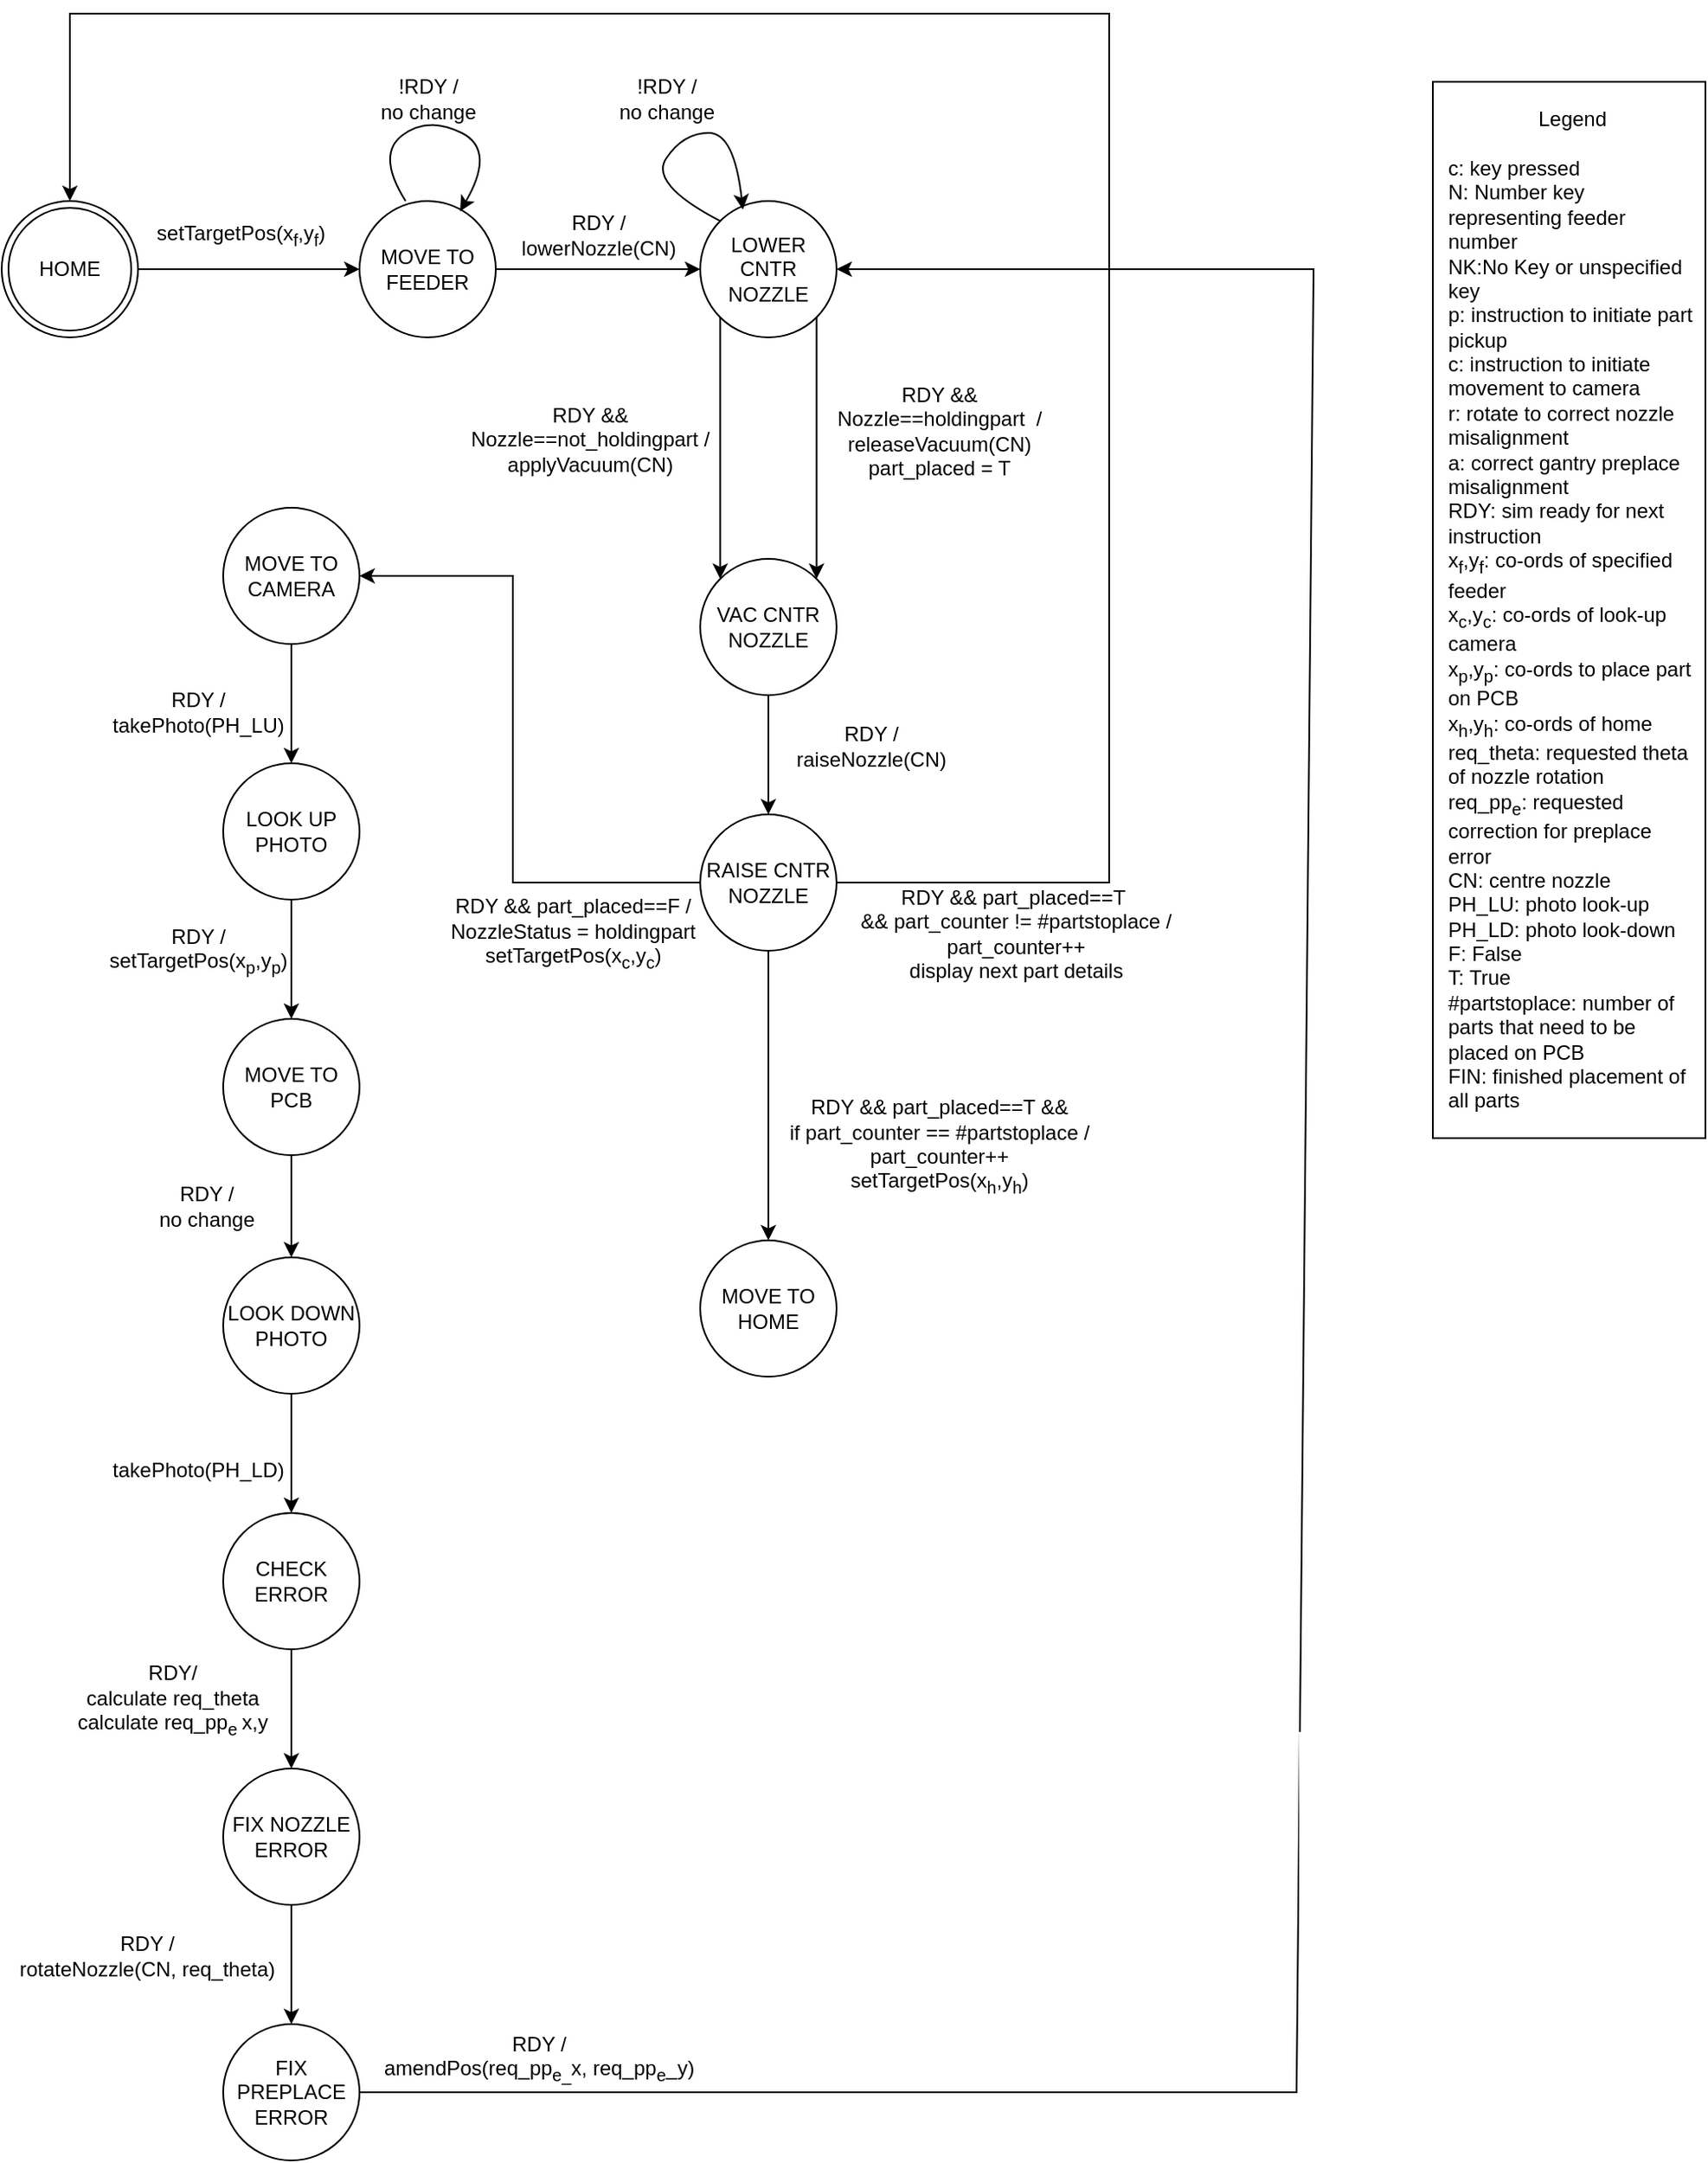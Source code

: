 <mxfile version="24.4.8" type="device">
  <diagram name="Page-1" id="pnvu6CDaHpk_YT67eaI9">
    <mxGraphModel dx="919" dy="1845" grid="1" gridSize="10" guides="1" tooltips="1" connect="1" arrows="1" fold="1" page="1" pageScale="1" pageWidth="850" pageHeight="1100" math="0" shadow="0">
      <root>
        <mxCell id="0" />
        <mxCell id="1" parent="0" />
        <mxCell id="8W5O0KjvZfrwKbCvHRpx-1" value="HOME" style="ellipse;shape=doubleEllipse;whiteSpace=wrap;html=1;aspect=fixed;fillColor=none;" parent="1" vertex="1">
          <mxGeometry x="30" y="80" width="80" height="80" as="geometry" />
        </mxCell>
        <mxCell id="8W5O0KjvZfrwKbCvHRpx-4" value="&lt;div&gt;setTargetPos(x&lt;sub&gt;f&lt;/sub&gt;,y&lt;sub&gt;f&lt;/sub&gt;)&lt;br&gt;&lt;/div&gt;" style="text;html=1;align=center;verticalAlign=middle;resizable=0;points=[];autosize=1;strokeColor=none;fillColor=none;" parent="1" vertex="1">
          <mxGeometry x="110" y="85" width="120" height="30" as="geometry" />
        </mxCell>
        <mxCell id="8W5O0KjvZfrwKbCvHRpx-5" value="MOVE TO FEEDER" style="ellipse;whiteSpace=wrap;html=1;aspect=fixed;fillColor=none;" parent="1" vertex="1">
          <mxGeometry x="240" y="80" width="80" height="80" as="geometry" />
        </mxCell>
        <mxCell id="8W5O0KjvZfrwKbCvHRpx-7" value="" style="endArrow=classic;html=1;rounded=0;exitX=1;exitY=0.5;exitDx=0;exitDy=0;entryX=0;entryY=0.5;entryDx=0;entryDy=0;" parent="1" source="8W5O0KjvZfrwKbCvHRpx-1" target="8W5O0KjvZfrwKbCvHRpx-5" edge="1">
          <mxGeometry width="50" height="50" relative="1" as="geometry">
            <mxPoint x="390" y="290" as="sourcePoint" />
            <mxPoint x="440" y="240" as="targetPoint" />
          </mxGeometry>
        </mxCell>
        <mxCell id="8W5O0KjvZfrwKbCvHRpx-13" value="" style="curved=1;endArrow=classic;html=1;rounded=0;entryX=0.738;entryY=0.075;entryDx=0;entryDy=0;entryPerimeter=0;exitX=0.338;exitY=0;exitDx=0;exitDy=0;exitPerimeter=0;" parent="1" source="8W5O0KjvZfrwKbCvHRpx-5" target="8W5O0KjvZfrwKbCvHRpx-5" edge="1">
          <mxGeometry width="50" height="50" relative="1" as="geometry">
            <mxPoint x="265" y="77" as="sourcePoint" />
            <mxPoint x="295" y="69" as="targetPoint" />
            <Array as="points">
              <mxPoint x="250" y="53" />
              <mxPoint x="280" y="30" />
              <mxPoint x="320" y="50" />
            </Array>
          </mxGeometry>
        </mxCell>
        <mxCell id="8W5O0KjvZfrwKbCvHRpx-14" value="&lt;div&gt;!RDY / &lt;br&gt;&lt;/div&gt;&lt;div&gt;no change&lt;/div&gt;" style="text;html=1;align=center;verticalAlign=middle;resizable=0;points=[];autosize=1;strokeColor=none;fillColor=none;" parent="1" vertex="1">
          <mxGeometry x="240" width="80" height="40" as="geometry" />
        </mxCell>
        <mxCell id="8W5O0KjvZfrwKbCvHRpx-15" value="LOWER CNTR NOZZLE" style="ellipse;whiteSpace=wrap;html=1;aspect=fixed;fillColor=none;" parent="1" vertex="1">
          <mxGeometry x="440" y="80" width="80" height="80" as="geometry" />
        </mxCell>
        <mxCell id="8W5O0KjvZfrwKbCvHRpx-16" value="" style="endArrow=classic;html=1;rounded=0;exitX=1;exitY=0.5;exitDx=0;exitDy=0;entryX=0;entryY=0.5;entryDx=0;entryDy=0;" parent="1" source="8W5O0KjvZfrwKbCvHRpx-5" target="8W5O0KjvZfrwKbCvHRpx-15" edge="1">
          <mxGeometry width="50" height="50" relative="1" as="geometry">
            <mxPoint x="390" y="290" as="sourcePoint" />
            <mxPoint x="440" y="240" as="targetPoint" />
          </mxGeometry>
        </mxCell>
        <mxCell id="8W5O0KjvZfrwKbCvHRpx-17" value="&lt;div&gt;RDY / &lt;br&gt;&lt;/div&gt;&lt;div&gt;lowerNozzle(CN)&lt;/div&gt;" style="text;html=1;align=center;verticalAlign=middle;resizable=0;points=[];autosize=1;strokeColor=none;fillColor=none;" parent="1" vertex="1">
          <mxGeometry x="320" y="80" width="120" height="40" as="geometry" />
        </mxCell>
        <mxCell id="8W5O0KjvZfrwKbCvHRpx-18" value="" style="curved=1;endArrow=classic;html=1;rounded=0;entryX=0.313;entryY=0.063;entryDx=0;entryDy=0;entryPerimeter=0;exitX=0;exitY=0;exitDx=0;exitDy=0;" parent="1" source="8W5O0KjvZfrwKbCvHRpx-15" target="8W5O0KjvZfrwKbCvHRpx-15" edge="1">
          <mxGeometry width="50" height="50" relative="1" as="geometry">
            <mxPoint x="467" y="80" as="sourcePoint" />
            <mxPoint x="499" y="86" as="targetPoint" />
            <Array as="points">
              <mxPoint x="410" y="70" />
              <mxPoint x="430" y="40" />
              <mxPoint x="460" y="40" />
            </Array>
          </mxGeometry>
        </mxCell>
        <mxCell id="8W5O0KjvZfrwKbCvHRpx-19" value="&lt;div&gt;!RDY /&lt;br&gt;&lt;/div&gt;&lt;div&gt;no change&lt;br&gt;&lt;/div&gt;" style="text;html=1;align=center;verticalAlign=middle;resizable=0;points=[];autosize=1;strokeColor=none;fillColor=none;" parent="1" vertex="1">
          <mxGeometry x="380" width="80" height="40" as="geometry" />
        </mxCell>
        <mxCell id="8W5O0KjvZfrwKbCvHRpx-36" value="&lt;div&gt;Legend&lt;/div&gt;&lt;div&gt;&lt;br&gt;&lt;/div&gt;&lt;div align=&quot;left&quot;&gt;c: key pressed&lt;/div&gt;&lt;div align=&quot;left&quot;&gt;N: Number key representing feeder number&lt;/div&gt;&lt;div align=&quot;left&quot;&gt;NK:No Key or unspecified key&lt;/div&gt;&lt;div align=&quot;left&quot;&gt;p: instruction to initiate part pickup&lt;/div&gt;&lt;div align=&quot;left&quot;&gt;c: instruction to initiate movement to camera&lt;/div&gt;&lt;div align=&quot;left&quot;&gt;r: rotate to correct nozzle misalignment&lt;/div&gt;&lt;div align=&quot;left&quot;&gt;a: correct gantry preplace misalignment&lt;br&gt;&lt;/div&gt;&lt;div align=&quot;left&quot;&gt;RDY: sim ready for next instruction&lt;/div&gt;&lt;div align=&quot;left&quot;&gt;x&lt;sub&gt;f&lt;/sub&gt;,y&lt;sub&gt;f&lt;/sub&gt;: co-ords of specified feeder&lt;/div&gt;&lt;div align=&quot;left&quot;&gt;x&lt;sub&gt;c&lt;/sub&gt;,y&lt;sub&gt;c&lt;/sub&gt;: co-ords of look-up camera&lt;/div&gt;&lt;div align=&quot;left&quot;&gt;x&lt;sub&gt;p&lt;/sub&gt;,y&lt;sub&gt;p&lt;/sub&gt;: co-ords to place part on PCB&lt;br&gt;&lt;/div&gt;&lt;div align=&quot;left&quot;&gt;x&lt;sub&gt;h&lt;/sub&gt;,y&lt;sub&gt;h&lt;/sub&gt;: co-ords of home&lt;br&gt;&lt;/div&gt;&lt;div align=&quot;left&quot;&gt;req_theta: requested theta of nozzle rotation&lt;br&gt;&lt;/div&gt;&lt;div align=&quot;left&quot;&gt;req_pp&lt;sub&gt;e&lt;/sub&gt;: requested correction for preplace error&lt;/div&gt;&lt;div align=&quot;left&quot;&gt;CN: centre nozzle&lt;/div&gt;&lt;div align=&quot;left&quot;&gt;PH_LU: photo look-up&lt;/div&gt;&lt;div align=&quot;left&quot;&gt;PH_LD: photo look-down&lt;/div&gt;&lt;div align=&quot;left&quot;&gt;F: False&lt;/div&gt;&lt;div align=&quot;left&quot;&gt;T: True&lt;/div&gt;&lt;div align=&quot;left&quot;&gt;#partstoplace: number of parts that need to be placed on PCB&lt;br&gt;&lt;/div&gt;&lt;div align=&quot;left&quot;&gt;FIN: finished placement of all parts&lt;br&gt;&lt;/div&gt;" style="rounded=0;whiteSpace=wrap;html=1;fillColor=none;perimeterSpacing=0;spacingRight=4;spacingLeft=8;" parent="1" vertex="1">
          <mxGeometry x="870" y="10" width="160" height="620" as="geometry" />
        </mxCell>
        <mxCell id="8W5O0KjvZfrwKbCvHRpx-40" value="VAC CNTR NOZZLE" style="ellipse;whiteSpace=wrap;html=1;aspect=fixed;fillColor=none;" parent="1" vertex="1">
          <mxGeometry x="440" y="290" width="80" height="80" as="geometry" />
        </mxCell>
        <mxCell id="8W5O0KjvZfrwKbCvHRpx-41" value="" style="endArrow=classic;html=1;rounded=0;exitX=1;exitY=1;exitDx=0;exitDy=0;entryX=1;entryY=0;entryDx=0;entryDy=0;" parent="1" source="8W5O0KjvZfrwKbCvHRpx-15" target="8W5O0KjvZfrwKbCvHRpx-40" edge="1">
          <mxGeometry width="50" height="50" relative="1" as="geometry">
            <mxPoint x="538.284" y="338.284" as="sourcePoint" />
            <mxPoint x="460" y="240" as="targetPoint" />
          </mxGeometry>
        </mxCell>
        <mxCell id="8W5O0KjvZfrwKbCvHRpx-42" value="&lt;div&gt;RDY &amp;amp;&amp;amp; &lt;br&gt;&lt;/div&gt;&lt;div&gt;Nozzle==not_holdingpart  /&lt;/div&gt;&lt;div&gt;applyVacuum(CN)&lt;br&gt;&lt;/div&gt;" style="text;html=1;align=center;verticalAlign=middle;resizable=0;points=[];autosize=1;strokeColor=none;fillColor=none;" parent="1" vertex="1">
          <mxGeometry x="290" y="190" width="170" height="60" as="geometry" />
        </mxCell>
        <mxCell id="8W5O0KjvZfrwKbCvHRpx-43" value="RAISE CNTR NOZZLE" style="ellipse;whiteSpace=wrap;html=1;aspect=fixed;fillColor=none;" parent="1" vertex="1">
          <mxGeometry x="440" y="440" width="80" height="80" as="geometry" />
        </mxCell>
        <mxCell id="8W5O0KjvZfrwKbCvHRpx-44" value="" style="endArrow=classic;html=1;rounded=0;exitX=0.5;exitY=1;exitDx=0;exitDy=0;entryX=0.5;entryY=0;entryDx=0;entryDy=0;" parent="1" source="8W5O0KjvZfrwKbCvHRpx-40" target="8W5O0KjvZfrwKbCvHRpx-43" edge="1">
          <mxGeometry width="50" height="50" relative="1" as="geometry">
            <mxPoint x="410" y="320" as="sourcePoint" />
            <mxPoint x="460" y="270" as="targetPoint" />
          </mxGeometry>
        </mxCell>
        <mxCell id="8W5O0KjvZfrwKbCvHRpx-49" value="&lt;div&gt;RDY &amp;amp;&amp;amp; part_placed==F /&lt;/div&gt;&lt;div&gt;NozzleStatus = holdingpart&lt;/div&gt;&lt;div&gt;setTargetPos(x&lt;sub&gt;c&lt;/sub&gt;,y&lt;sub&gt;c&lt;/sub&gt;)&lt;/div&gt;" style="text;html=1;align=center;verticalAlign=middle;resizable=0;points=[];autosize=1;strokeColor=none;fillColor=none;" parent="1" vertex="1">
          <mxGeometry x="280" y="480" width="170" height="60" as="geometry" />
        </mxCell>
        <mxCell id="8W5O0KjvZfrwKbCvHRpx-51" value="&lt;div&gt;RDY /&lt;/div&gt;&lt;div&gt;raiseNozzle(CN)&lt;br&gt;&lt;/div&gt;" style="text;html=1;align=center;verticalAlign=middle;resizable=0;points=[];autosize=1;strokeColor=none;fillColor=none;" parent="1" vertex="1">
          <mxGeometry x="485" y="380" width="110" height="40" as="geometry" />
        </mxCell>
        <mxCell id="8W5O0KjvZfrwKbCvHRpx-53" value="MOVE TO CAMERA" style="ellipse;whiteSpace=wrap;html=1;aspect=fixed;fillColor=none;" parent="1" vertex="1">
          <mxGeometry x="160" y="260" width="80" height="80" as="geometry" />
        </mxCell>
        <mxCell id="8W5O0KjvZfrwKbCvHRpx-56" value="" style="endArrow=classic;html=1;rounded=0;exitX=0.5;exitY=1;exitDx=0;exitDy=0;" parent="1" source="8W5O0KjvZfrwKbCvHRpx-53" target="8W5O0KjvZfrwKbCvHRpx-57" edge="1">
          <mxGeometry width="50" height="50" relative="1" as="geometry">
            <mxPoint x="400" y="80" as="sourcePoint" />
            <mxPoint x="330" y="400" as="targetPoint" />
          </mxGeometry>
        </mxCell>
        <mxCell id="8W5O0KjvZfrwKbCvHRpx-57" value="LOOK UP PHOTO" style="ellipse;whiteSpace=wrap;html=1;aspect=fixed;fillColor=none;" parent="1" vertex="1">
          <mxGeometry x="160" y="410" width="80" height="80" as="geometry" />
        </mxCell>
        <mxCell id="8W5O0KjvZfrwKbCvHRpx-59" value="&lt;div&gt;RDY / &lt;br&gt;&lt;/div&gt;&lt;div&gt;takePhoto(PH_LU)&lt;br&gt;&lt;/div&gt;" style="text;html=1;align=center;verticalAlign=middle;resizable=0;points=[];autosize=1;strokeColor=none;fillColor=none;" parent="1" vertex="1">
          <mxGeometry x="80" y="360" width="130" height="40" as="geometry" />
        </mxCell>
        <mxCell id="8W5O0KjvZfrwKbCvHRpx-60" value="MOVE TO PCB" style="ellipse;whiteSpace=wrap;html=1;aspect=fixed;fillColor=none;" parent="1" vertex="1">
          <mxGeometry x="160" y="560" width="80" height="80" as="geometry" />
        </mxCell>
        <mxCell id="8W5O0KjvZfrwKbCvHRpx-61" value="" style="endArrow=classic;html=1;rounded=0;exitX=0.5;exitY=1;exitDx=0;exitDy=0;entryX=0.5;entryY=0;entryDx=0;entryDy=0;" parent="1" source="8W5O0KjvZfrwKbCvHRpx-57" target="8W5O0KjvZfrwKbCvHRpx-60" edge="1">
          <mxGeometry width="50" height="50" relative="1" as="geometry">
            <mxPoint x="480" y="290" as="sourcePoint" />
            <mxPoint x="530" y="240" as="targetPoint" />
          </mxGeometry>
        </mxCell>
        <mxCell id="8W5O0KjvZfrwKbCvHRpx-62" value="&lt;div&gt;RDY /&lt;/div&gt;&lt;div&gt;setTargetPos(x&lt;sub&gt;p&lt;/sub&gt;,y&lt;sub&gt;p&lt;/sub&gt;) &lt;/div&gt;" style="text;html=1;align=center;verticalAlign=middle;resizable=0;points=[];autosize=1;strokeColor=none;fillColor=none;" parent="1" vertex="1">
          <mxGeometry x="80" y="500" width="130" height="40" as="geometry" />
        </mxCell>
        <mxCell id="8W5O0KjvZfrwKbCvHRpx-63" value="CHECK ERROR" style="ellipse;whiteSpace=wrap;html=1;aspect=fixed;fillColor=none;" parent="1" vertex="1">
          <mxGeometry x="160" y="850" width="80" height="80" as="geometry" />
        </mxCell>
        <mxCell id="8W5O0KjvZfrwKbCvHRpx-64" value="" style="endArrow=classic;html=1;rounded=0;exitX=0.5;exitY=1;exitDx=0;exitDy=0;entryX=0.5;entryY=0;entryDx=0;entryDy=0;" parent="1" source="8W5O0KjvZfrwKbCvHRpx-60" target="mitdI0-03bY78agFMtrg-19" edge="1">
          <mxGeometry width="50" height="50" relative="1" as="geometry">
            <mxPoint x="510" y="440" as="sourcePoint" />
            <mxPoint x="330" y="710" as="targetPoint" />
          </mxGeometry>
        </mxCell>
        <mxCell id="8W5O0KjvZfrwKbCvHRpx-65" value="&lt;div&gt;RDY /&lt;/div&gt;&lt;div&gt;no change&lt;br&gt;&lt;/div&gt;" style="text;html=1;align=center;verticalAlign=middle;resizable=0;points=[];autosize=1;strokeColor=none;fillColor=none;" parent="1" vertex="1">
          <mxGeometry x="110" y="650" width="80" height="40" as="geometry" />
        </mxCell>
        <mxCell id="mitdI0-03bY78agFMtrg-2" value="" style="endArrow=classic;html=1;rounded=0;exitX=0.5;exitY=1;exitDx=0;exitDy=0;entryX=0.5;entryY=0;entryDx=0;entryDy=0;" parent="1" source="8W5O0KjvZfrwKbCvHRpx-63" edge="1" target="mitdI0-03bY78agFMtrg-5">
          <mxGeometry width="50" height="50" relative="1" as="geometry">
            <mxPoint x="310" y="750" as="sourcePoint" />
            <mxPoint x="810" y="660" as="targetPoint" />
            <Array as="points" />
          </mxGeometry>
        </mxCell>
        <mxCell id="mitdI0-03bY78agFMtrg-3" value="&lt;div&gt;RDY/&lt;/div&gt;&lt;div&gt;calculate req_theta&lt;br&gt;&lt;/div&gt;&lt;div&gt;calculate req_pp&lt;sub&gt;e &lt;/sub&gt;x,y&lt;br&gt;&lt;/div&gt;" style="text;html=1;align=center;verticalAlign=middle;resizable=0;points=[];autosize=1;strokeColor=none;fillColor=none;" parent="1" vertex="1">
          <mxGeometry x="60" y="930" width="140" height="60" as="geometry" />
        </mxCell>
        <mxCell id="mitdI0-03bY78agFMtrg-5" value="FIX NOZZLE ERROR" style="ellipse;whiteSpace=wrap;html=1;aspect=fixed;fillColor=none;" parent="1" vertex="1">
          <mxGeometry x="160" y="1000" width="80" height="80" as="geometry" />
        </mxCell>
        <mxCell id="mitdI0-03bY78agFMtrg-17" value="&lt;div&gt;RDY &amp;amp;&amp;amp;&lt;/div&gt;&lt;div&gt;Nozzle==holdingpart&amp;nbsp; /&lt;/div&gt;&lt;div&gt;releaseVacuum(CN)&lt;/div&gt;&lt;div&gt;part_placed = T&lt;/div&gt;" style="text;html=1;align=center;verticalAlign=middle;resizable=0;points=[];autosize=1;strokeColor=none;fillColor=none;" parent="1" vertex="1">
          <mxGeometry x="510" y="180" width="140" height="70" as="geometry" />
        </mxCell>
        <mxCell id="mitdI0-03bY78agFMtrg-18" value="" style="endArrow=classic;html=1;rounded=0;exitX=0;exitY=1;exitDx=0;exitDy=0;entryX=0;entryY=0;entryDx=0;entryDy=0;" parent="1" source="8W5O0KjvZfrwKbCvHRpx-15" target="8W5O0KjvZfrwKbCvHRpx-40" edge="1">
          <mxGeometry width="50" height="50" relative="1" as="geometry">
            <mxPoint x="481.716" y="338.284" as="sourcePoint" />
            <mxPoint x="460" y="360" as="targetPoint" />
          </mxGeometry>
        </mxCell>
        <mxCell id="mitdI0-03bY78agFMtrg-19" value="LOOK DOWN PHOTO" style="ellipse;whiteSpace=wrap;html=1;aspect=fixed;fillColor=none;" parent="1" vertex="1">
          <mxGeometry x="160" y="700" width="80" height="80" as="geometry" />
        </mxCell>
        <mxCell id="mitdI0-03bY78agFMtrg-20" value="" style="endArrow=classic;html=1;rounded=0;exitX=0.5;exitY=1;exitDx=0;exitDy=0;entryX=0.5;entryY=0;entryDx=0;entryDy=0;" parent="1" source="mitdI0-03bY78agFMtrg-19" target="8W5O0KjvZfrwKbCvHRpx-63" edge="1">
          <mxGeometry width="50" height="50" relative="1" as="geometry">
            <mxPoint x="630" y="680" as="sourcePoint" />
            <mxPoint x="680" y="630" as="targetPoint" />
          </mxGeometry>
        </mxCell>
        <mxCell id="mitdI0-03bY78agFMtrg-21" value="takePhoto(PH_LD)" style="text;html=1;align=center;verticalAlign=middle;resizable=0;points=[];autosize=1;strokeColor=none;fillColor=none;" parent="1" vertex="1">
          <mxGeometry x="80" y="810" width="130" height="30" as="geometry" />
        </mxCell>
        <mxCell id="mitdI0-03bY78agFMtrg-22" value="&lt;div&gt;RDY &amp;amp;&amp;amp; part_placed==T&amp;nbsp;&lt;/div&gt;&lt;div&gt;&amp;amp;&amp;amp; part_counter !=&amp;nbsp;#partstoplace /&lt;/div&gt;&lt;div&gt;part_counter++&lt;/div&gt;&lt;div&gt;display next part details&lt;br&gt;&lt;/div&gt;" style="text;html=1;align=center;verticalAlign=middle;resizable=0;points=[];autosize=1;strokeColor=none;fillColor=none;" parent="1" vertex="1">
          <mxGeometry x="520" y="475" width="210" height="70" as="geometry" />
        </mxCell>
        <mxCell id="mitdI0-03bY78agFMtrg-24" value="&lt;div&gt;RDY &amp;amp;&amp;amp; part_placed==T &amp;amp;&amp;amp; &lt;br&gt;&lt;/div&gt;&lt;div&gt;if part_counter ==&amp;nbsp;#partstoplace /&lt;/div&gt;&lt;div&gt;part_counter++&lt;/div&gt;&lt;div&gt;setTargetPos(x&lt;sub&gt;h&lt;/sub&gt;,y&lt;sub&gt;h&lt;/sub&gt;)&lt;/div&gt;" style="text;html=1;align=center;verticalAlign=middle;resizable=0;points=[];autosize=1;strokeColor=none;fillColor=none;" parent="1" vertex="1">
          <mxGeometry x="480" y="600" width="200" height="70" as="geometry" />
        </mxCell>
        <mxCell id="mitdI0-03bY78agFMtrg-25" value="MOVE TO HOME" style="ellipse;whiteSpace=wrap;html=1;aspect=fixed;fillColor=none;" parent="1" vertex="1">
          <mxGeometry x="440" y="690" width="80" height="80" as="geometry" />
        </mxCell>
        <mxCell id="aotYK00sGCeAAX_8yXlG-1" value="" style="endArrow=classic;html=1;rounded=0;exitX=0;exitY=0.5;exitDx=0;exitDy=0;entryX=1;entryY=0.5;entryDx=0;entryDy=0;" edge="1" parent="1" source="8W5O0KjvZfrwKbCvHRpx-43" target="8W5O0KjvZfrwKbCvHRpx-53">
          <mxGeometry width="50" height="50" relative="1" as="geometry">
            <mxPoint x="450" y="410" as="sourcePoint" />
            <mxPoint x="500" y="360" as="targetPoint" />
            <Array as="points">
              <mxPoint x="330" y="480" />
              <mxPoint x="330" y="300" />
            </Array>
          </mxGeometry>
        </mxCell>
        <mxCell id="aotYK00sGCeAAX_8yXlG-2" value="FIX PREPLACE ERROR" style="ellipse;whiteSpace=wrap;html=1;aspect=fixed;fillColor=none;" vertex="1" parent="1">
          <mxGeometry x="160" y="1150" width="80" height="80" as="geometry" />
        </mxCell>
        <mxCell id="aotYK00sGCeAAX_8yXlG-3" value="" style="endArrow=classic;html=1;rounded=0;exitX=0.5;exitY=1;exitDx=0;exitDy=0;entryX=0.5;entryY=0;entryDx=0;entryDy=0;" edge="1" parent="1" source="mitdI0-03bY78agFMtrg-5" target="aotYK00sGCeAAX_8yXlG-2">
          <mxGeometry width="50" height="50" relative="1" as="geometry">
            <mxPoint x="420" y="890" as="sourcePoint" />
            <mxPoint x="470" y="840" as="targetPoint" />
          </mxGeometry>
        </mxCell>
        <mxCell id="aotYK00sGCeAAX_8yXlG-4" value="&lt;div&gt;RDY /&lt;/div&gt;&lt;div&gt;rotateNozzle(CN, req_theta)&lt;br&gt;&lt;/div&gt;" style="text;html=1;align=center;verticalAlign=middle;resizable=0;points=[];autosize=1;strokeColor=none;fillColor=none;" vertex="1" parent="1">
          <mxGeometry x="30" y="1090" width="170" height="40" as="geometry" />
        </mxCell>
        <mxCell id="aotYK00sGCeAAX_8yXlG-5" value="&lt;div&gt;RDY /&lt;/div&gt;&lt;div&gt;amendPos(req_pp&lt;sub&gt;e_&lt;/sub&gt;x,&amp;nbsp;req_pp&lt;sub&gt;e&lt;/sub&gt;_y)&lt;/div&gt;" style="text;html=1;align=center;verticalAlign=middle;resizable=0;points=[];autosize=1;strokeColor=none;fillColor=none;" vertex="1" parent="1">
          <mxGeometry x="240" y="1150" width="210" height="40" as="geometry" />
        </mxCell>
        <mxCell id="aotYK00sGCeAAX_8yXlG-6" value="" style="endArrow=classic;html=1;rounded=0;exitX=1;exitY=0.5;exitDx=0;exitDy=0;entryX=1;entryY=0.5;entryDx=0;entryDy=0;" edge="1" parent="1" source="aotYK00sGCeAAX_8yXlG-2" target="8W5O0KjvZfrwKbCvHRpx-15">
          <mxGeometry width="50" height="50" relative="1" as="geometry">
            <mxPoint x="420" y="920" as="sourcePoint" />
            <mxPoint x="470" y="870" as="targetPoint" />
            <Array as="points">
              <mxPoint x="790" y="1190" />
              <mxPoint x="800" y="120" />
            </Array>
          </mxGeometry>
        </mxCell>
        <mxCell id="aotYK00sGCeAAX_8yXlG-8" value="" style="endArrow=classic;html=1;rounded=0;exitX=1;exitY=0.5;exitDx=0;exitDy=0;entryX=0.5;entryY=0;entryDx=0;entryDy=0;" edge="1" parent="1" source="8W5O0KjvZfrwKbCvHRpx-43" target="8W5O0KjvZfrwKbCvHRpx-1">
          <mxGeometry width="50" height="50" relative="1" as="geometry">
            <mxPoint x="420" y="410" as="sourcePoint" />
            <mxPoint x="710" y="40" as="targetPoint" />
            <Array as="points">
              <mxPoint x="680" y="480" />
              <mxPoint x="680" y="-30" />
              <mxPoint x="70" y="-30" />
            </Array>
          </mxGeometry>
        </mxCell>
        <mxCell id="aotYK00sGCeAAX_8yXlG-9" value="" style="endArrow=classic;html=1;rounded=0;exitX=0.5;exitY=1;exitDx=0;exitDy=0;entryX=0.5;entryY=0;entryDx=0;entryDy=0;" edge="1" parent="1" source="8W5O0KjvZfrwKbCvHRpx-43" target="mitdI0-03bY78agFMtrg-25">
          <mxGeometry width="50" height="50" relative="1" as="geometry">
            <mxPoint x="420" y="470" as="sourcePoint" />
            <mxPoint x="470" y="420" as="targetPoint" />
          </mxGeometry>
        </mxCell>
      </root>
    </mxGraphModel>
  </diagram>
</mxfile>
